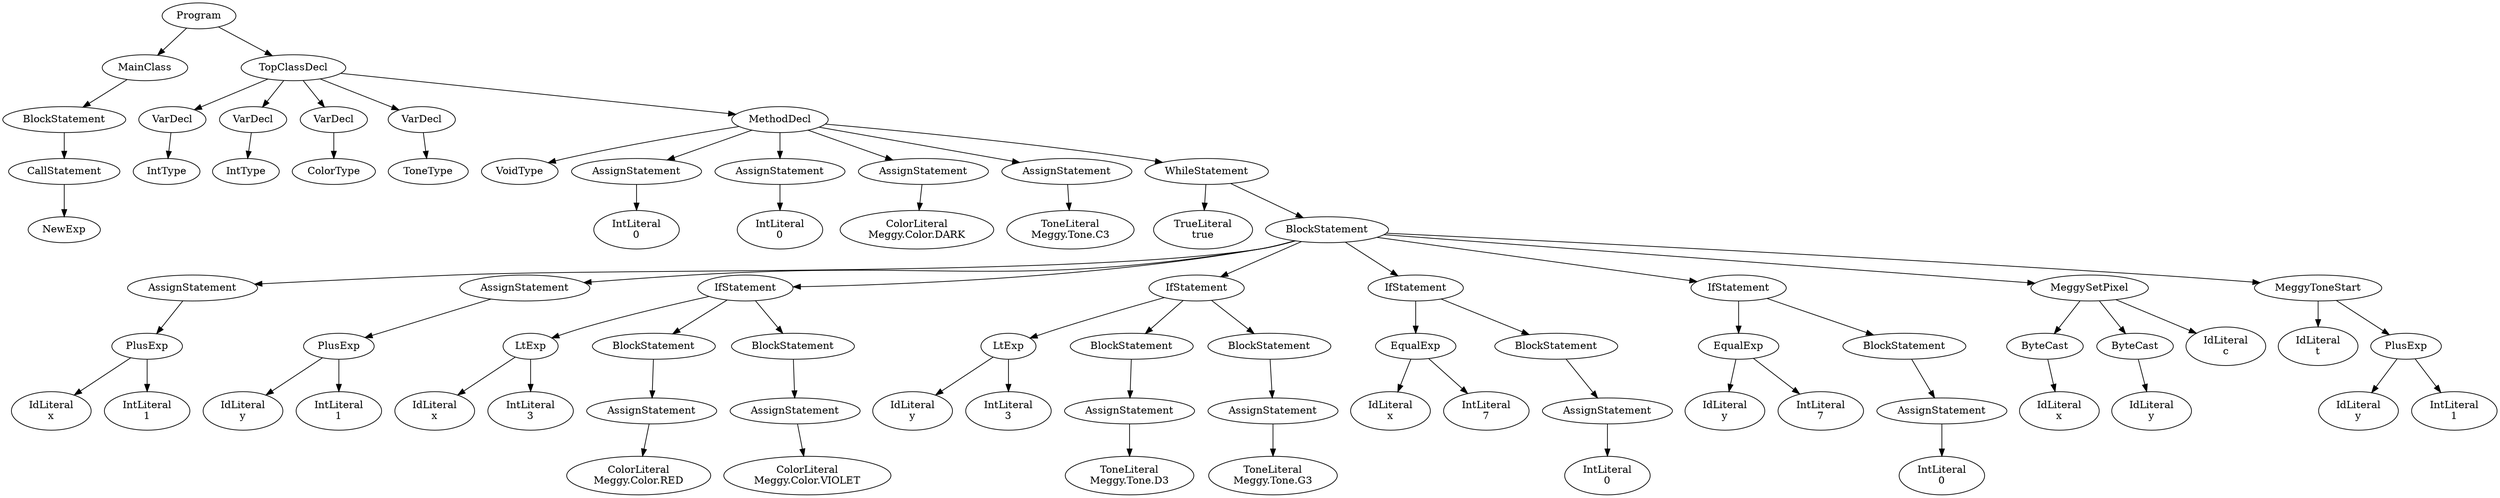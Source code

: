 digraph ASTGraph {
0 [ label="Program" ];
1 [ label="MainClass" ];
0 -> 1
2 [ label="BlockStatement" ];
1 -> 2
3 [ label="CallStatement" ];
2 -> 3
4 [ label="NewExp" ];
3 -> 4
5 [ label="TopClassDecl" ];
0 -> 5
6 [ label="VarDecl" ];
5 -> 6
7 [ label="IntType" ];
6 -> 7
8 [ label="VarDecl" ];
5 -> 8
9 [ label="IntType" ];
8 -> 9
10 [ label="VarDecl" ];
5 -> 10
11 [ label="ColorType" ];
10 -> 11
12 [ label="VarDecl" ];
5 -> 12
13 [ label="ToneType" ];
12 -> 13
14 [ label="MethodDecl" ];
5 -> 14
15 [ label="VoidType" ];
14 -> 15
16 [ label="AssignStatement" ];
14 -> 16
17 [ label="IntLiteral\n0" ];
16 -> 17
18 [ label="AssignStatement" ];
14 -> 18
19 [ label="IntLiteral\n0" ];
18 -> 19
20 [ label="AssignStatement" ];
14 -> 20
21 [ label="ColorLiteral\nMeggy.Color.DARK" ];
20 -> 21
22 [ label="AssignStatement" ];
14 -> 22
23 [ label="ToneLiteral\nMeggy.Tone.C3" ];
22 -> 23
24 [ label="WhileStatement" ];
14 -> 24
25 [ label="TrueLiteral\ntrue" ];
24 -> 25
26 [ label="BlockStatement" ];
24 -> 26
27 [ label="AssignStatement" ];
26 -> 27
28 [ label="PlusExp" ];
27 -> 28
29 [ label="IdLiteral\nx" ];
28 -> 29
30 [ label="IntLiteral\n1" ];
28 -> 30
31 [ label="AssignStatement" ];
26 -> 31
32 [ label="PlusExp" ];
31 -> 32
33 [ label="IdLiteral\ny" ];
32 -> 33
34 [ label="IntLiteral\n1" ];
32 -> 34
35 [ label="IfStatement" ];
26 -> 35
36 [ label="LtExp" ];
35 -> 36
37 [ label="IdLiteral\nx" ];
36 -> 37
38 [ label="IntLiteral\n3" ];
36 -> 38
39 [ label="BlockStatement" ];
35 -> 39
40 [ label="AssignStatement" ];
39 -> 40
41 [ label="ColorLiteral\nMeggy.Color.RED" ];
40 -> 41
42 [ label="BlockStatement" ];
35 -> 42
43 [ label="AssignStatement" ];
42 -> 43
44 [ label="ColorLiteral\nMeggy.Color.VIOLET" ];
43 -> 44
45 [ label="IfStatement" ];
26 -> 45
46 [ label="LtExp" ];
45 -> 46
47 [ label="IdLiteral\ny" ];
46 -> 47
48 [ label="IntLiteral\n3" ];
46 -> 48
49 [ label="BlockStatement" ];
45 -> 49
50 [ label="AssignStatement" ];
49 -> 50
51 [ label="ToneLiteral\nMeggy.Tone.D3" ];
50 -> 51
52 [ label="BlockStatement" ];
45 -> 52
53 [ label="AssignStatement" ];
52 -> 53
54 [ label="ToneLiteral\nMeggy.Tone.G3" ];
53 -> 54
55 [ label="IfStatement" ];
26 -> 55
56 [ label="EqualExp" ];
55 -> 56
57 [ label="IdLiteral\nx" ];
56 -> 57
58 [ label="IntLiteral\n7" ];
56 -> 58
59 [ label="BlockStatement" ];
55 -> 59
60 [ label="AssignStatement" ];
59 -> 60
61 [ label="IntLiteral\n0" ];
60 -> 61
62 [ label="IfStatement" ];
26 -> 62
63 [ label="EqualExp" ];
62 -> 63
64 [ label="IdLiteral\ny" ];
63 -> 64
65 [ label="IntLiteral\n7" ];
63 -> 65
66 [ label="BlockStatement" ];
62 -> 66
67 [ label="AssignStatement" ];
66 -> 67
68 [ label="IntLiteral\n0" ];
67 -> 68
69 [ label="MeggySetPixel" ];
26 -> 69
70 [ label="ByteCast" ];
69 -> 70
71 [ label="IdLiteral\nx" ];
70 -> 71
72 [ label="ByteCast" ];
69 -> 72
73 [ label="IdLiteral\ny" ];
72 -> 73
74 [ label="IdLiteral\nc" ];
69 -> 74
75 [ label="MeggyToneStart" ];
26 -> 75
76 [ label="IdLiteral\nt" ];
75 -> 76
77 [ label="PlusExp" ];
75 -> 77
78 [ label="IdLiteral\ny" ];
77 -> 78
79 [ label="IntLiteral\n1" ];
77 -> 79
}
